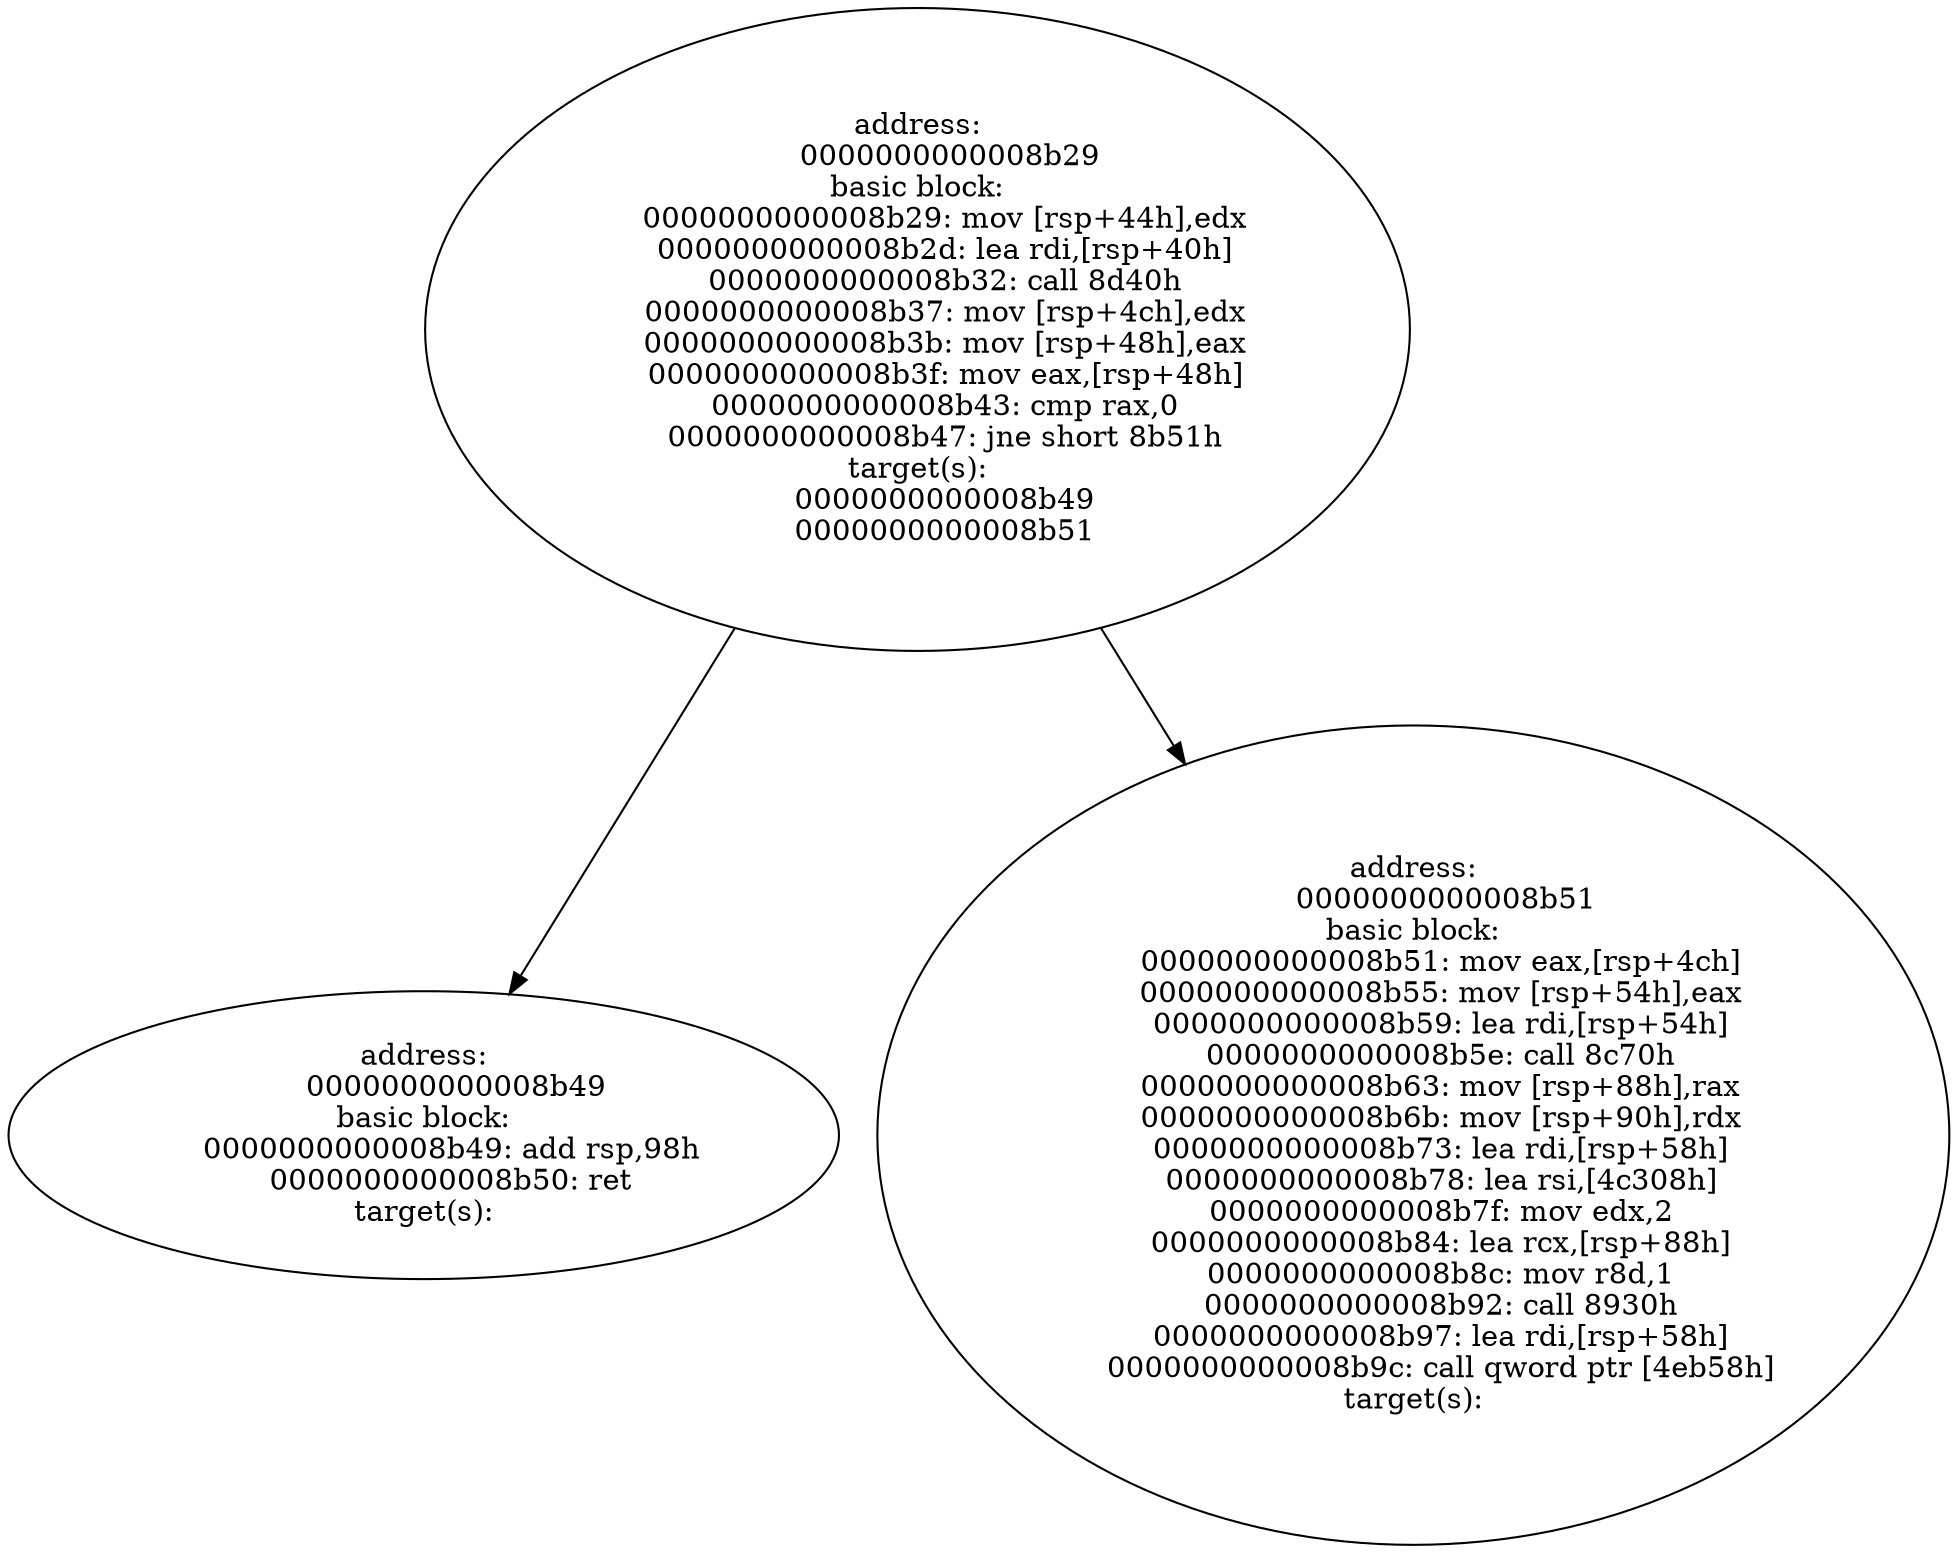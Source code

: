 digraph control_flow {
    N0x8b29[label="address:\n       0000000000008b29\nbasic block:\n      0000000000008b29: mov [rsp+44h],edx\n      0000000000008b2d: lea rdi,[rsp+40h]\n      0000000000008b32: call 8d40h\n      0000000000008b37: mov [rsp+4ch],edx\n      0000000000008b3b: mov [rsp+48h],eax\n      0000000000008b3f: mov eax,[rsp+48h]\n      0000000000008b43: cmp rax,0\n      0000000000008b47: jne short 8b51h\ntarget(s):\n      0000000000008b49\n      0000000000008b51\n"];
    N0x8b49[label="address:\n       0000000000008b49\nbasic block:\n      0000000000008b49: add rsp,98h\n      0000000000008b50: ret\ntarget(s):\n"];
    N0x8b51[label="address:\n       0000000000008b51\nbasic block:\n      0000000000008b51: mov eax,[rsp+4ch]\n      0000000000008b55: mov [rsp+54h],eax\n      0000000000008b59: lea rdi,[rsp+54h]\n      0000000000008b5e: call 8c70h\n      0000000000008b63: mov [rsp+88h],rax\n      0000000000008b6b: mov [rsp+90h],rdx\n      0000000000008b73: lea rdi,[rsp+58h]\n      0000000000008b78: lea rsi,[4c308h]\n      0000000000008b7f: mov edx,2\n      0000000000008b84: lea rcx,[rsp+88h]\n      0000000000008b8c: mov r8d,1\n      0000000000008b92: call 8930h\n      0000000000008b97: lea rdi,[rsp+58h]\n      0000000000008b9c: call qword ptr [4eb58h]\ntarget(s):\n"];
    N0x8b29 -> N0x8b49[label=""];
    N0x8b29 -> N0x8b51[label=""];
}
